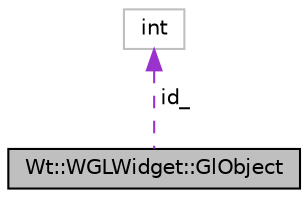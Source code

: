 digraph "Wt::WGLWidget::GlObject"
{
 // LATEX_PDF_SIZE
  edge [fontname="Helvetica",fontsize="10",labelfontname="Helvetica",labelfontsize="10"];
  node [fontname="Helvetica",fontsize="10",shape=record];
  Node1 [label="Wt::WGLWidget::GlObject",height=0.2,width=0.4,color="black", fillcolor="grey75", style="filled", fontcolor="black",tooltip="Abstract base class for all GL objects."];
  Node2 -> Node1 [dir="back",color="darkorchid3",fontsize="10",style="dashed",label=" id_" ];
  Node2 [label="int",height=0.2,width=0.4,color="grey75", fillcolor="white", style="filled",tooltip=" "];
}
